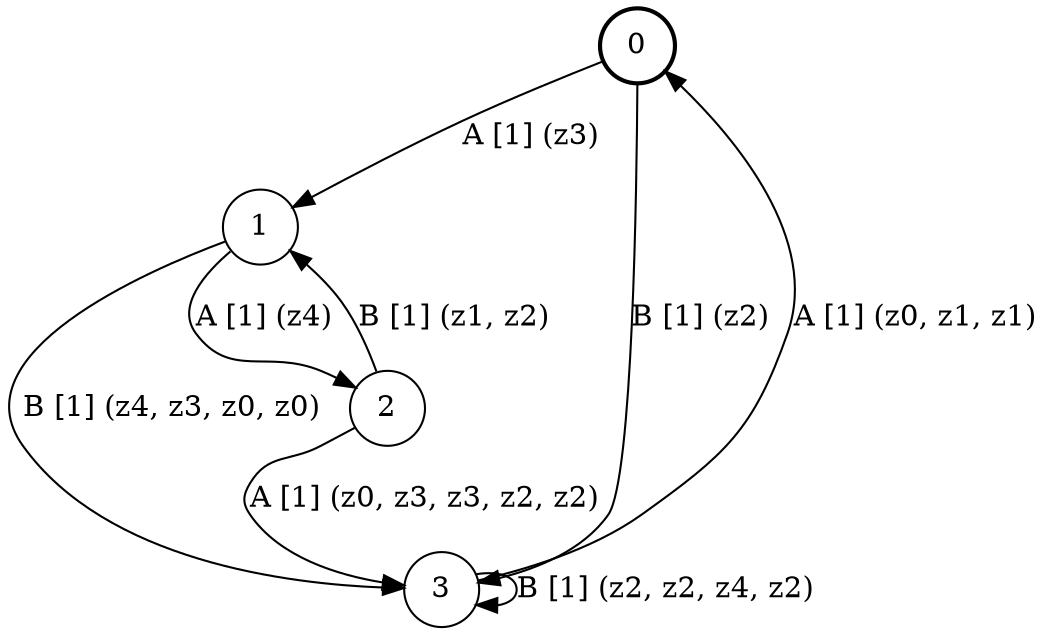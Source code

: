 # generated file, don't try to modify
# command: dot -Tpng <filename> > tree.png
digraph Automaton {
    node [shape = circle];
    0 [style = "bold"];
    0 -> 1 [label = "A [1] (z3) "];
    0 -> 3 [label = "B [1] (z2) "];
    1 -> 2 [label = "A [1] (z4) "];
    1 -> 3 [label = "B [1] (z4, z3, z0, z0) "];
    2 -> 3 [label = "A [1] (z0, z3, z3, z2, z2) "];
    2 -> 1 [label = "B [1] (z1, z2) "];
    3 -> 0 [label = "A [1] (z0, z1, z1) "];
    3 -> 3 [label = "B [1] (z2, z2, z4, z2) "];
}
